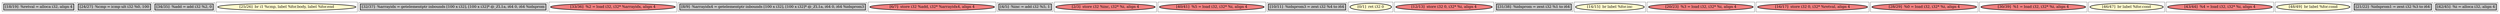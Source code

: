 
digraph G {





subgraph cluster24 {


node99 [penwidth=3.0,fontsize=20,fillcolor=grey,label="[18/19]  %retval = alloca i32, align 4",shape=rectangle,style=filled ]



}

subgraph cluster22 {


node97 [penwidth=3.0,fontsize=20,fillcolor=grey,label="[24/27]  %cmp = icmp ult i32 %0, 100",shape=rectangle,style=filled ]



}

subgraph cluster20 {


node95 [penwidth=3.0,fontsize=20,fillcolor=grey,label="[34/35]  %add = add i32 %2, 0",shape=rectangle,style=filled ]



}

subgraph cluster18 {


node93 [penwidth=3.0,fontsize=20,fillcolor=lemonchiffon,label="[25/26]  br i1 %cmp, label %for.body, label %for.end",shape=ellipse,style=filled ]



}

subgraph cluster16 {


node91 [penwidth=3.0,fontsize=20,fillcolor=grey,label="[32/37]  %arrayidx = getelementptr inbounds [100 x i32], [100 x i32]* @_ZL1a, i64 0, i64 %idxprom",shape=rectangle,style=filled ]



}

subgraph cluster17 {


node92 [penwidth=3.0,fontsize=20,fillcolor=lightcoral,label="[33/36]  %2 = load i32, i32* %arrayidx, align 4",shape=ellipse,style=filled ]



}

subgraph cluster4 {


node79 [penwidth=3.0,fontsize=20,fillcolor=grey,label="[8/9]  %arrayidx4 = getelementptr inbounds [100 x i32], [100 x i32]* @_ZL1a, i64 0, i64 %idxprom3",shape=rectangle,style=filled ]



}

subgraph cluster3 {


node78 [penwidth=3.0,fontsize=20,fillcolor=lightcoral,label="[6/7]  store i32 %add, i32* %arrayidx4, align 4",shape=ellipse,style=filled ]



}

subgraph cluster2 {


node77 [penwidth=3.0,fontsize=20,fillcolor=grey,label="[4/5]  %inc = add i32 %5, 1",shape=rectangle,style=filled ]



}

subgraph cluster1 {


node76 [penwidth=3.0,fontsize=20,fillcolor=lightcoral,label="[2/3]  store i32 %inc, i32* %i, align 4",shape=ellipse,style=filled ]



}

subgraph cluster12 {


node87 [penwidth=3.0,fontsize=20,fillcolor=lightcoral,label="[40/41]  %5 = load i32, i32* %i, align 4",shape=ellipse,style=filled ]



}

subgraph cluster5 {


node80 [penwidth=3.0,fontsize=20,fillcolor=grey,label="[10/11]  %idxprom3 = zext i32 %4 to i64",shape=rectangle,style=filled ]



}

subgraph cluster0 {


node75 [penwidth=3.0,fontsize=20,fillcolor=lemonchiffon,label="[0/1]  ret i32 0",shape=ellipse,style=filled ]



}

subgraph cluster6 {


node81 [penwidth=3.0,fontsize=20,fillcolor=lightcoral,label="[12/13]  store i32 0, i32* %i, align 4",shape=ellipse,style=filled ]



}

subgraph cluster14 {


node89 [penwidth=3.0,fontsize=20,fillcolor=grey,label="[31/38]  %idxprom = zext i32 %1 to i64",shape=rectangle,style=filled ]



}

subgraph cluster7 {


node82 [penwidth=3.0,fontsize=20,fillcolor=lemonchiffon,label="[14/15]  br label %for.inc",shape=ellipse,style=filled ]



}

subgraph cluster23 {


node98 [penwidth=3.0,fontsize=20,fillcolor=lightcoral,label="[20/23]  %3 = load i32, i32* %i, align 4",shape=ellipse,style=filled ]



}

subgraph cluster8 {


node83 [penwidth=3.0,fontsize=20,fillcolor=lightcoral,label="[16/17]  store i32 0, i32* %retval, align 4",shape=ellipse,style=filled ]



}

subgraph cluster21 {


node96 [penwidth=3.0,fontsize=20,fillcolor=lightcoral,label="[28/29]  %0 = load i32, i32* %i, align 4",shape=ellipse,style=filled ]



}

subgraph cluster9 {


node84 [penwidth=3.0,fontsize=20,fillcolor=lightcoral,label="[30/39]  %1 = load i32, i32* %i, align 4",shape=ellipse,style=filled ]



}

subgraph cluster19 {


node94 [penwidth=3.0,fontsize=20,fillcolor=lemonchiffon,label="[46/47]  br label %for.cond",shape=ellipse,style=filled ]



}

subgraph cluster10 {


node85 [penwidth=3.0,fontsize=20,fillcolor=lightcoral,label="[43/44]  %4 = load i32, i32* %i, align 4",shape=ellipse,style=filled ]



}

subgraph cluster11 {


node86 [penwidth=3.0,fontsize=20,fillcolor=lemonchiffon,label="[48/49]  br label %for.cond",shape=ellipse,style=filled ]



}

subgraph cluster13 {


node88 [penwidth=3.0,fontsize=20,fillcolor=grey,label="[21/22]  %idxprom1 = zext i32 %3 to i64",shape=rectangle,style=filled ]



}

subgraph cluster15 {


node90 [penwidth=3.0,fontsize=20,fillcolor=grey,label="[42/45]  %i = alloca i32, align 4",shape=rectangle,style=filled ]



}

}
